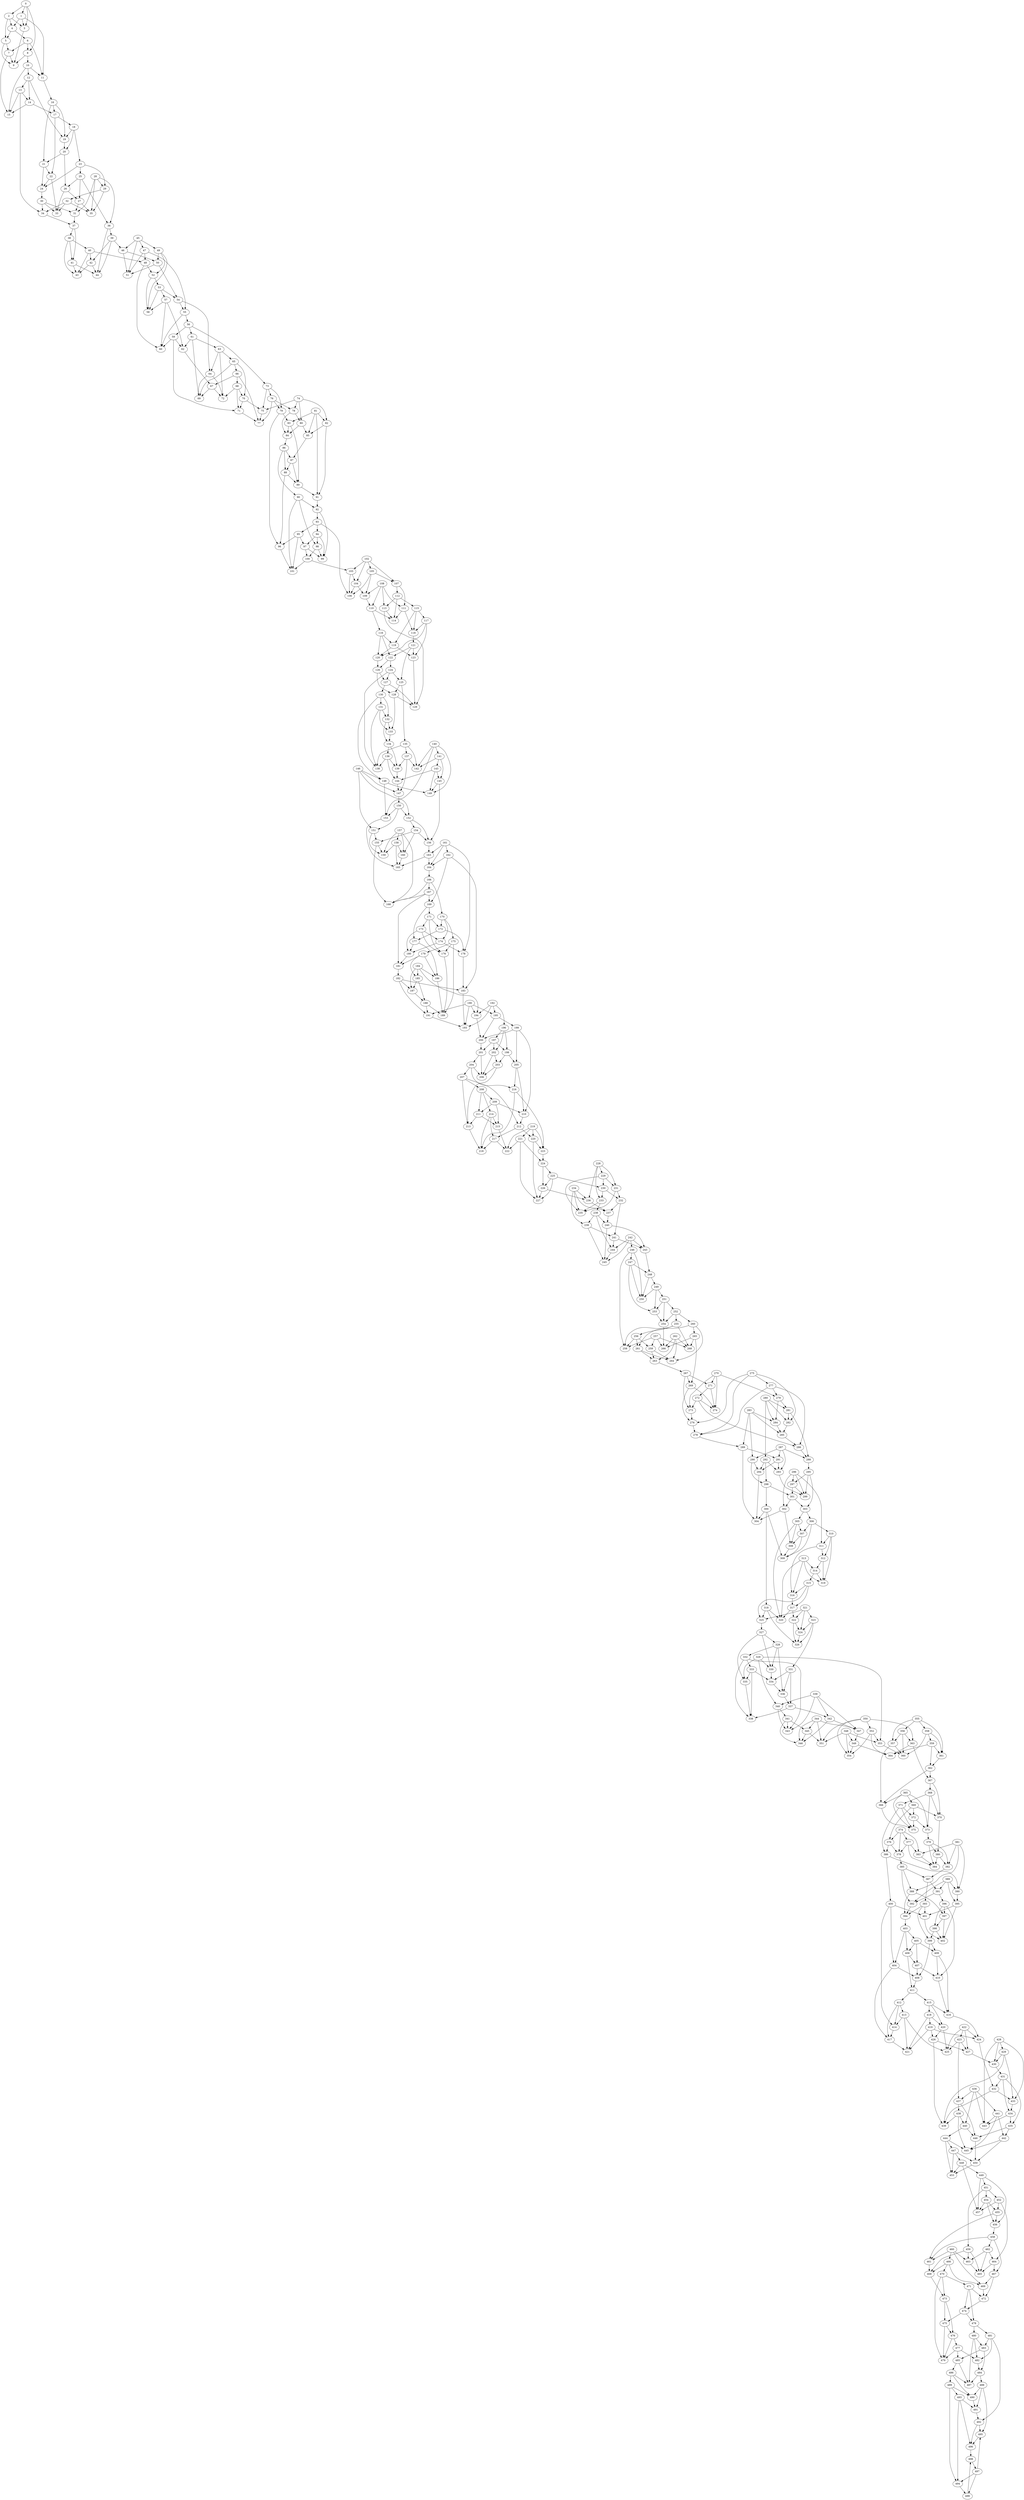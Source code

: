 digraph grafoBarabasiAlbert_n_500_d_4 {
0;
1;
2;
3;
4;
5;
6;
7;
8;
9;
10;
11;
12;
13;
14;
15;
16;
17;
18;
19;
20;
21;
22;
23;
24;
25;
26;
27;
28;
29;
30;
31;
32;
33;
34;
35;
36;
37;
38;
39;
40;
41;
42;
43;
44;
45;
46;
47;
48;
49;
50;
51;
52;
53;
54;
55;
56;
57;
58;
59;
60;
61;
62;
63;
64;
65;
66;
67;
68;
69;
70;
71;
72;
73;
74;
75;
76;
77;
78;
79;
80;
81;
82;
83;
84;
85;
86;
87;
88;
89;
90;
91;
92;
93;
94;
95;
96;
97;
98;
99;
100;
101;
102;
103;
104;
105;
106;
107;
108;
109;
110;
111;
112;
113;
114;
115;
116;
117;
118;
119;
120;
121;
122;
123;
124;
125;
126;
127;
128;
129;
130;
131;
132;
133;
134;
135;
136;
137;
138;
139;
140;
141;
142;
143;
144;
145;
146;
147;
148;
149;
150;
151;
152;
153;
154;
155;
156;
157;
158;
159;
160;
161;
162;
163;
164;
165;
166;
167;
168;
169;
170;
171;
172;
173;
174;
175;
176;
177;
178;
179;
180;
181;
182;
183;
184;
185;
186;
187;
188;
189;
190;
191;
192;
193;
194;
195;
196;
197;
198;
199;
200;
201;
202;
203;
204;
205;
206;
207;
208;
209;
210;
211;
212;
213;
214;
215;
216;
217;
218;
219;
220;
221;
222;
223;
224;
225;
226;
227;
228;
229;
230;
231;
232;
233;
234;
235;
236;
237;
238;
239;
240;
241;
242;
243;
244;
245;
246;
247;
248;
249;
250;
251;
252;
253;
254;
255;
256;
257;
258;
259;
260;
261;
262;
263;
264;
265;
266;
267;
268;
269;
270;
271;
272;
273;
274;
275;
276;
277;
278;
279;
280;
281;
282;
283;
284;
285;
286;
287;
288;
289;
290;
291;
292;
293;
294;
295;
296;
297;
298;
299;
300;
301;
302;
303;
304;
305;
306;
307;
308;
309;
310;
311;
312;
313;
314;
315;
316;
317;
318;
319;
320;
321;
322;
323;
324;
325;
326;
327;
328;
329;
330;
331;
332;
333;
334;
335;
336;
337;
338;
339;
340;
341;
342;
343;
344;
345;
346;
347;
348;
349;
350;
351;
352;
353;
354;
355;
356;
357;
358;
359;
360;
361;
362;
363;
364;
365;
366;
367;
368;
369;
370;
371;
372;
373;
374;
375;
376;
377;
378;
379;
380;
381;
382;
383;
384;
385;
386;
387;
388;
389;
390;
391;
392;
393;
394;
395;
396;
397;
398;
399;
400;
401;
402;
403;
404;
405;
406;
407;
408;
409;
410;
411;
412;
413;
414;
415;
416;
417;
418;
419;
420;
421;
422;
423;
424;
425;
426;
427;
428;
429;
430;
431;
432;
433;
434;
435;
436;
437;
438;
439;
440;
441;
442;
443;
444;
445;
446;
447;
448;
449;
450;
451;
452;
453;
454;
455;
456;
457;
458;
459;
460;
461;
462;
463;
464;
465;
466;
467;
468;
469;
470;
471;
472;
473;
474;
475;
476;
477;
478;
479;
480;
481;
482;
483;
484;
485;
486;
487;
488;
489;
490;
491;
492;
493;
494;
495;
496;
497;
498;
499;
0 -> 1;
0 -> 2;
0 -> 3;
0 -> 8;
1 -> 3;
1 -> 4;
1 -> 11;
2 -> 3;
2 -> 4;
2 -> 5;
3 -> 9;
4 -> 5;
4 -> 6;
5 -> 7;
5 -> 9;
6 -> 7;
6 -> 8;
6 -> 11;
7 -> 9;
7 -> 15;
8 -> 9;
8 -> 10;
10 -> 11;
10 -> 12;
10 -> 15;
11 -> 16;
12 -> 13;
12 -> 14;
12 -> 19;
13 -> 14;
13 -> 15;
13 -> 34;
14 -> 15;
14 -> 17;
16 -> 17;
16 -> 19;
16 -> 21;
17 -> 18;
17 -> 22;
18 -> 19;
18 -> 20;
18 -> 23;
19 -> 20;
20 -> 21;
20 -> 26;
21 -> 22;
21 -> 24;
22 -> 24;
22 -> 33;
23 -> 24;
23 -> 25;
23 -> 29;
24 -> 30;
25 -> 26;
25 -> 27;
25 -> 36;
26 -> 27;
26 -> 33;
27 -> 31;
27 -> 35;
28 -> 29;
28 -> 31;
28 -> 35;
28 -> 36;
29 -> 32;
29 -> 35;
30 -> 31;
30 -> 33;
30 -> 34;
31 -> 37;
32 -> 33;
32 -> 34;
32 -> 35;
34 -> 37;
36 -> 39;
36 -> 44;
37 -> 38;
37 -> 41;
38 -> 40;
38 -> 41;
38 -> 43;
39 -> 42;
39 -> 44;
39 -> 46;
40 -> 42;
40 -> 43;
40 -> 48;
41 -> 43;
41 -> 44;
42 -> 43;
42 -> 44;
45 -> 46;
45 -> 47;
45 -> 49;
45 -> 51;
46 -> 50;
46 -> 51;
47 -> 48;
47 -> 51;
47 -> 55;
48 -> 52;
48 -> 60;
49 -> 50;
49 -> 52;
49 -> 58;
50 -> 51;
50 -> 54;
52 -> 53;
52 -> 58;
53 -> 54;
53 -> 57;
53 -> 58;
54 -> 55;
54 -> 64;
55 -> 56;
55 -> 60;
56 -> 59;
56 -> 61;
56 -> 73;
57 -> 58;
57 -> 60;
57 -> 62;
59 -> 60;
59 -> 62;
59 -> 71;
61 -> 62;
61 -> 63;
61 -> 69;
62 -> 67;
63 -> 64;
63 -> 65;
63 -> 72;
64 -> 69;
64 -> 72;
65 -> 66;
65 -> 69;
65 -> 70;
66 -> 67;
66 -> 68;
66 -> 77;
67 -> 69;
67 -> 72;
68 -> 70;
68 -> 71;
68 -> 72;
70 -> 71;
70 -> 75;
71 -> 77;
73 -> 75;
73 -> 76;
73 -> 79;
74 -> 75;
74 -> 78;
74 -> 80;
74 -> 82;
75 -> 77;
76 -> 77;
76 -> 78;
76 -> 79;
78 -> 80;
78 -> 84;
79 -> 83;
79 -> 96;
80 -> 84;
80 -> 85;
81 -> 82;
81 -> 83;
81 -> 85;
81 -> 91;
82 -> 85;
82 -> 91;
83 -> 84;
83 -> 89;
84 -> 86;
85 -> 87;
86 -> 87;
86 -> 88;
86 -> 90;
87 -> 88;
87 -> 89;
88 -> 89;
88 -> 96;
89 -> 91;
90 -> 92;
90 -> 98;
90 -> 101;
91 -> 92;
92 -> 93;
92 -> 99;
93 -> 94;
93 -> 95;
93 -> 106;
94 -> 97;
94 -> 98;
94 -> 99;
95 -> 96;
95 -> 97;
95 -> 101;
96 -> 101;
97 -> 99;
97 -> 100;
98 -> 99;
98 -> 100;
100 -> 101;
100 -> 103;
102 -> 103;
102 -> 104;
102 -> 105;
102 -> 107;
103 -> 104;
103 -> 106;
104 -> 106;
104 -> 109;
105 -> 106;
105 -> 107;
105 -> 109;
107 -> 111;
107 -> 112;
108 -> 109;
108 -> 110;
108 -> 111;
108 -> 113;
109 -> 110;
110 -> 114;
110 -> 116;
111 -> 114;
111 -> 118;
112 -> 113;
112 -> 114;
112 -> 115;
113 -> 114;
113 -> 129;
115 -> 117;
115 -> 118;
115 -> 119;
116 -> 119;
116 -> 120;
116 -> 122;
117 -> 118;
117 -> 120;
117 -> 123;
118 -> 121;
119 -> 120;
119 -> 123;
120 -> 126;
121 -> 122;
121 -> 123;
121 -> 125;
122 -> 124;
122 -> 126;
123 -> 129;
124 -> 125;
124 -> 127;
124 -> 138;
125 -> 128;
125 -> 135;
126 -> 127;
126 -> 128;
127 -> 129;
127 -> 130;
128 -> 129;
128 -> 133;
130 -> 131;
130 -> 132;
130 -> 148;
131 -> 132;
131 -> 133;
131 -> 138;
132 -> 133;
132 -> 134;
133 -> 134;
134 -> 136;
134 -> 139;
135 -> 137;
135 -> 138;
135 -> 142;
136 -> 138;
136 -> 139;
136 -> 144;
137 -> 139;
137 -> 142;
137 -> 147;
139 -> 144;
140 -> 141;
140 -> 142;
140 -> 149;
140 -> 153;
141 -> 142;
141 -> 143;
141 -> 145;
143 -> 144;
143 -> 145;
143 -> 149;
144 -> 147;
145 -> 149;
145 -> 156;
146 -> 147;
146 -> 148;
146 -> 151;
146 -> 152;
147 -> 150;
148 -> 149;
148 -> 153;
150 -> 151;
150 -> 152;
150 -> 153;
151 -> 155;
151 -> 159;
152 -> 154;
152 -> 156;
153 -> 165;
154 -> 155;
154 -> 156;
154 -> 160;
155 -> 159;
155 -> 168;
156 -> 163;
157 -> 158;
157 -> 159;
157 -> 160;
157 -> 168;
158 -> 159;
158 -> 160;
158 -> 165;
160 -> 165;
161 -> 162;
161 -> 163;
161 -> 164;
161 -> 178;
162 -> 164;
162 -> 169;
162 -> 183;
163 -> 164;
163 -> 165;
164 -> 166;
166 -> 167;
166 -> 168;
166 -> 170;
167 -> 168;
167 -> 169;
167 -> 181;
169 -> 171;
169 -> 177;
170 -> 172;
170 -> 174;
170 -> 175;
171 -> 172;
171 -> 173;
171 -> 176;
172 -> 177;
172 -> 178;
173 -> 174;
173 -> 176;
173 -> 180;
174 -> 178;
174 -> 180;
175 -> 176;
175 -> 179;
175 -> 189;
176 -> 189;
177 -> 180;
177 -> 186;
178 -> 183;
179 -> 181;
179 -> 185;
179 -> 186;
180 -> 181;
181 -> 182;
182 -> 183;
182 -> 187;
182 -> 191;
183 -> 193;
184 -> 185;
184 -> 186;
184 -> 187;
184 -> 194;
185 -> 187;
185 -> 188;
186 -> 189;
187 -> 188;
188 -> 189;
188 -> 191;
190 -> 191;
190 -> 193;
190 -> 194;
190 -> 195;
191 -> 193;
192 -> 193;
192 -> 194;
192 -> 195;
192 -> 196;
194 -> 200;
195 -> 199;
195 -> 200;
196 -> 197;
196 -> 198;
196 -> 202;
197 -> 198;
197 -> 201;
197 -> 202;
198 -> 203;
198 -> 205;
199 -> 200;
199 -> 205;
199 -> 210;
200 -> 201;
201 -> 204;
201 -> 206;
202 -> 203;
202 -> 206;
203 -> 206;
203 -> 213;
204 -> 206;
204 -> 207;
204 -> 216;
205 -> 210;
205 -> 216;
207 -> 208;
207 -> 212;
207 -> 213;
208 -> 209;
208 -> 211;
208 -> 214;
209 -> 210;
209 -> 211;
209 -> 215;
210 -> 212;
211 -> 213;
211 -> 215;
212 -> 217;
212 -> 220;
213 -> 218;
214 -> 215;
214 -> 217;
214 -> 218;
215 -> 222;
216 -> 218;
216 -> 223;
217 -> 218;
217 -> 222;
219 -> 220;
219 -> 221;
219 -> 222;
219 -> 223;
220 -> 223;
220 -> 227;
221 -> 222;
221 -> 224;
221 -> 227;
223 -> 224;
224 -> 225;
224 -> 226;
225 -> 226;
225 -> 227;
225 -> 230;
226 -> 227;
226 -> 236;
228 -> 229;
228 -> 231;
228 -> 233;
228 -> 236;
229 -> 230;
229 -> 231;
229 -> 235;
230 -> 232;
230 -> 233;
231 -> 232;
231 -> 235;
232 -> 237;
232 -> 241;
233 -> 235;
233 -> 238;
234 -> 235;
234 -> 236;
234 -> 237;
234 -> 239;
236 -> 237;
237 -> 240;
238 -> 239;
238 -> 240;
238 -> 244;
239 -> 241;
239 -> 245;
240 -> 243;
240 -> 245;
241 -> 243;
241 -> 244;
242 -> 243;
242 -> 244;
242 -> 245;
242 -> 246;
243 -> 248;
244 -> 245;
246 -> 247;
246 -> 250;
246 -> 258;
247 -> 248;
247 -> 250;
247 -> 253;
248 -> 249;
248 -> 250;
249 -> 250;
249 -> 251;
249 -> 253;
251 -> 252;
251 -> 253;
251 -> 254;
252 -> 254;
252 -> 255;
252 -> 260;
253 -> 254;
254 -> 266;
255 -> 256;
255 -> 258;
255 -> 268;
256 -> 258;
256 -> 259;
256 -> 261;
257 -> 258;
257 -> 259;
257 -> 266;
257 -> 268;
259 -> 263;
259 -> 264;
260 -> 261;
260 -> 264;
260 -> 265;
261 -> 263;
261 -> 264;
262 -> 263;
262 -> 264;
262 -> 266;
262 -> 268;
263 -> 267;
265 -> 266;
265 -> 268;
265 -> 269;
267 -> 269;
267 -> 271;
267 -> 273;
269 -> 274;
269 -> 276;
270 -> 271;
270 -> 273;
270 -> 274;
270 -> 279;
271 -> 272;
271 -> 274;
272 -> 273;
272 -> 274;
272 -> 286;
273 -> 276;
275 -> 276;
275 -> 277;
275 -> 278;
275 -> 282;
276 -> 278;
277 -> 278;
277 -> 279;
277 -> 286;
278 -> 289;
279 -> 281;
279 -> 284;
280 -> 281;
280 -> 282;
280 -> 284;
280 -> 292;
281 -> 282;
281 -> 288;
282 -> 285;
283 -> 284;
283 -> 285;
283 -> 289;
283 -> 290;
284 -> 285;
285 -> 286;
286 -> 288;
287 -> 288;
287 -> 290;
287 -> 291;
287 -> 293;
288 -> 295;
289 -> 291;
289 -> 304;
290 -> 294;
290 -> 298;
291 -> 293;
291 -> 294;
292 -> 293;
292 -> 294;
292 -> 298;
293 -> 299;
294 -> 304;
295 -> 297;
295 -> 299;
295 -> 303;
296 -> 297;
296 -> 299;
296 -> 302;
296 -> 311;
297 -> 299;
297 -> 301;
298 -> 300;
298 -> 301;
300 -> 304;
300 -> 309;
300 -> 318;
301 -> 302;
301 -> 303;
302 -> 304;
302 -> 308;
303 -> 305;
303 -> 306;
305 -> 307;
305 -> 308;
305 -> 320;
306 -> 307;
306 -> 309;
306 -> 310;
307 -> 308;
307 -> 309;
308 -> 309;
310 -> 311;
310 -> 312;
310 -> 319;
311 -> 312;
311 -> 316;
312 -> 314;
312 -> 319;
313 -> 314;
313 -> 316;
313 -> 319;
313 -> 320;
314 -> 315;
314 -> 319;
315 -> 316;
315 -> 317;
315 -> 325;
316 -> 317;
317 -> 320;
317 -> 322;
318 -> 320;
318 -> 325;
318 -> 326;
321 -> 322;
321 -> 323;
321 -> 324;
321 -> 325;
322 -> 324;
322 -> 326;
323 -> 324;
323 -> 326;
323 -> 331;
324 -> 326;
325 -> 327;
327 -> 328;
327 -> 330;
327 -> 335;
328 -> 330;
328 -> 332;
328 -> 336;
329 -> 330;
329 -> 335;
329 -> 340;
329 -> 353;
330 -> 334;
331 -> 334;
331 -> 336;
331 -> 337;
332 -> 333;
332 -> 338;
332 -> 343;
333 -> 334;
333 -> 335;
333 -> 338;
334 -> 336;
335 -> 338;
336 -> 337;
337 -> 338;
337 -> 342;
339 -> 340;
339 -> 342;
339 -> 343;
339 -> 347;
340 -> 341;
340 -> 343;
341 -> 343;
341 -> 345;
341 -> 346;
342 -> 346;
342 -> 347;
344 -> 345;
344 -> 346;
344 -> 347;
344 -> 351;
345 -> 346;
345 -> 351;
347 -> 349;
348 -> 349;
348 -> 351;
348 -> 353;
348 -> 354;
349 -> 354;
349 -> 364;
350 -> 351;
350 -> 352;
350 -> 354;
350 -> 363;
352 -> 353;
352 -> 354;
352 -> 364;
353 -> 360;
355 -> 356;
355 -> 357;
355 -> 358;
355 -> 361;
356 -> 357;
356 -> 360;
356 -> 363;
357 -> 360;
357 -> 366;
358 -> 359;
358 -> 360;
358 -> 361;
359 -> 361;
359 -> 362;
359 -> 364;
361 -> 362;
362 -> 366;
362 -> 367;
363 -> 364;
363 -> 367;
365 -> 366;
365 -> 369;
365 -> 373;
365 -> 375;
366 -> 375;
367 -> 368;
367 -> 370;
368 -> 370;
368 -> 371;
368 -> 373;
369 -> 370;
369 -> 372;
369 -> 376;
370 -> 380;
371 -> 372;
371 -> 375;
371 -> 386;
372 -> 373;
372 -> 375;
373 -> 379;
374 -> 376;
374 -> 377;
374 -> 378;
374 -> 383;
376 -> 378;
376 -> 386;
377 -> 378;
377 -> 383;
377 -> 384;
378 -> 385;
379 -> 380;
379 -> 382;
379 -> 384;
380 -> 382;
380 -> 384;
381 -> 382;
381 -> 383;
381 -> 388;
381 -> 390;
382 -> 387;
383 -> 384;
385 -> 387;
385 -> 388;
385 -> 392;
386 -> 390;
386 -> 400;
387 -> 391;
387 -> 393;
388 -> 394;
388 -> 397;
389 -> 390;
389 -> 391;
389 -> 392;
389 -> 395;
390 -> 395;
391 -> 392;
391 -> 396;
392 -> 394;
393 -> 394;
393 -> 399;
393 -> 401;
394 -> 403;
395 -> 401;
395 -> 402;
396 -> 397;
396 -> 398;
396 -> 410;
397 -> 398;
397 -> 402;
398 -> 399;
398 -> 402;
399 -> 408;
399 -> 409;
400 -> 401;
400 -> 404;
400 -> 414;
401 -> 402;
403 -> 404;
403 -> 405;
403 -> 406;
404 -> 408;
404 -> 417;
405 -> 406;
405 -> 407;
405 -> 409;
406 -> 407;
406 -> 411;
407 -> 408;
407 -> 410;
408 -> 411;
409 -> 410;
409 -> 416;
410 -> 416;
411 -> 412;
411 -> 415;
412 -> 413;
412 -> 414;
412 -> 417;
413 -> 414;
413 -> 421;
413 -> 425;
414 -> 417;
415 -> 416;
415 -> 418;
415 -> 420;
416 -> 424;
417 -> 421;
418 -> 419;
418 -> 420;
418 -> 421;
419 -> 421;
419 -> 424;
419 -> 426;
420 -> 425;
420 -> 426;
422 -> 423;
422 -> 424;
422 -> 425;
422 -> 427;
423 -> 425;
423 -> 427;
423 -> 437;
424 -> 432;
426 -> 427;
426 -> 439;
427 -> 430;
428 -> 429;
428 -> 430;
428 -> 433;
428 -> 443;
429 -> 430;
429 -> 433;
429 -> 439;
430 -> 431;
431 -> 432;
431 -> 434;
431 -> 435;
432 -> 433;
432 -> 439;
433 -> 434;
434 -> 435;
434 -> 443;
435 -> 442;
435 -> 446;
436 -> 437;
436 -> 440;
436 -> 441;
436 -> 443;
437 -> 438;
437 -> 446;
438 -> 439;
438 -> 440;
438 -> 445;
440 -> 444;
440 -> 446;
441 -> 442;
441 -> 443;
441 -> 445;
442 -> 445;
442 -> 450;
444 -> 445;
444 -> 447;
444 -> 453;
446 -> 450;
447 -> 448;
447 -> 450;
447 -> 453;
448 -> 449;
448 -> 453;
448 -> 457;
449 -> 451;
449 -> 456;
449 -> 457;
450 -> 453;
451 -> 452;
451 -> 454;
451 -> 459;
452 -> 455;
452 -> 457;
452 -> 464;
454 -> 455;
454 -> 456;
454 -> 457;
455 -> 456;
455 -> 461;
456 -> 458;
458 -> 461;
458 -> 462;
458 -> 467;
459 -> 463;
459 -> 465;
459 -> 468;
460 -> 461;
460 -> 463;
460 -> 466;
460 -> 469;
461 -> 468;
462 -> 463;
462 -> 464;
462 -> 465;
463 -> 465;
464 -> 465;
464 -> 467;
466 -> 468;
466 -> 469;
466 -> 470;
467 -> 469;
467 -> 472;
468 -> 473;
469 -> 472;
470 -> 471;
470 -> 473;
470 -> 479;
471 -> 472;
471 -> 474;
471 -> 478;
472 -> 474;
473 -> 475;
473 -> 476;
474 -> 475;
474 -> 478;
475 -> 476;
475 -> 479;
476 -> 477;
476 -> 479;
477 -> 479;
477 -> 482;
477 -> 485;
478 -> 480;
478 -> 481;
480 -> 482;
480 -> 483;
480 -> 487;
481 -> 482;
481 -> 483;
481 -> 492;
482 -> 484;
483 -> 484;
483 -> 485;
484 -> 487;
484 -> 488;
485 -> 486;
485 -> 487;
486 -> 487;
486 -> 489;
486 -> 490;
488 -> 490;
488 -> 491;
488 -> 495;
489 -> 490;
489 -> 493;
489 -> 494;
490 -> 491;
491 -> 492;
492 -> 495;
492 -> 496;
493 -> 491;
493 -> 494;
493 -> 496;
494 -> 499;
495 -> 496;
496 -> 498;
497 -> 494;
497 -> 495;
497 -> 499;
498 -> 497;
499 -> 498;
}